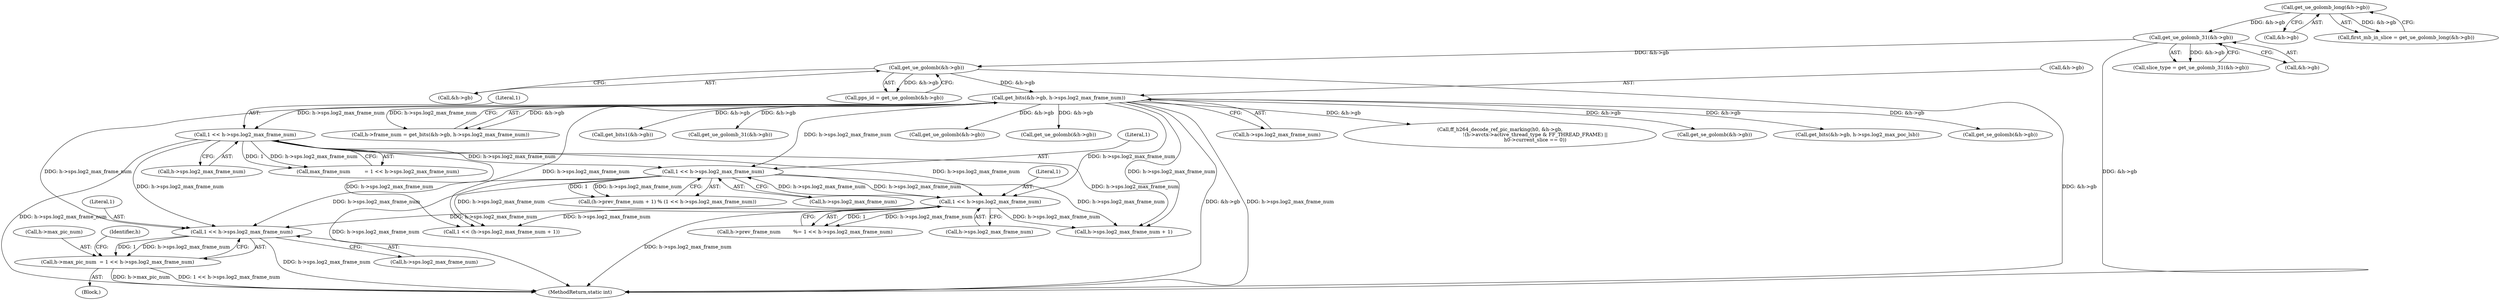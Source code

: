 digraph "0_FFmpeg_29ffeef5e73b8f41ff3a3f2242d356759c66f91f@pointer" {
"1002074" [label="(Call,1 << h->sps.log2_max_frame_num)"];
"1001470" [label="(Call,1 << h->sps.log2_max_frame_num)"];
"1000997" [label="(Call,get_bits(&h->gb, h->sps.log2_max_frame_num))"];
"1000300" [label="(Call,get_ue_golomb(&h->gb))"];
"1000230" [label="(Call,get_ue_golomb_31(&h->gb))"];
"1000168" [label="(Call,get_ue_golomb_long(&h->gb))"];
"1001547" [label="(Call,1 << h->sps.log2_max_frame_num)"];
"1001208" [label="(Call,1 << h->sps.log2_max_frame_num)"];
"1002070" [label="(Call,h->max_pic_num  = 1 << h->sps.log2_max_frame_num)"];
"1002075" [label="(Literal,1)"];
"1002402" [label="(Call,ff_h264_decode_ref_pic_marking(h0, &h->gb,\n                                             !(h->avctx->active_thread_type & FF_THREAD_FRAME) ||\n                                             h0->current_slice == 0))"];
"1000301" [label="(Call,&h->gb)"];
"1001209" [label="(Literal,1)"];
"1000228" [label="(Call,slice_type = get_ue_golomb_31(&h->gb))"];
"1002071" [label="(Call,h->max_pic_num)"];
"1001002" [label="(Call,h->sps.log2_max_frame_num)"];
"1000230" [label="(Call,get_ue_golomb_31(&h->gb))"];
"1002529" [label="(Call,get_se_golomb(&h->gb))"];
"1002131" [label="(Call,get_bits(&h->gb, h->sps.log2_max_poc_lsb))"];
"1001548" [label="(Literal,1)"];
"1000998" [label="(Call,&h->gb)"];
"1000231" [label="(Call,&h->gb)"];
"1002098" [label="(Call,1 << (h->sps.log2_max_frame_num + 1))"];
"1002062" [label="(Block,)"];
"1002100" [label="(Call,h->sps.log2_max_frame_num + 1)"];
"1000298" [label="(Call,pps_id = get_ue_golomb(&h->gb))"];
"1000168" [label="(Call,get_ue_golomb_long(&h->gb))"];
"1001547" [label="(Call,1 << h->sps.log2_max_frame_num)"];
"1002186" [label="(Call,get_se_golomb(&h->gb))"];
"1001549" [label="(Call,h->sps.log2_max_frame_num)"];
"1001464" [label="(Call,(h->prev_frame_num + 1) % (1 << h->sps.log2_max_frame_num))"];
"1001206" [label="(Call,max_frame_num         = 1 << h->sps.log2_max_frame_num)"];
"1000169" [label="(Call,&h->gb)"];
"1002076" [label="(Call,h->sps.log2_max_frame_num)"];
"1002110" [label="(Identifier,h)"];
"1000993" [label="(Call,h->frame_num = get_bits(&h->gb, h->sps.log2_max_frame_num))"];
"1001073" [label="(Call,get_bits1(&h->gb))"];
"1003426" [label="(MethodReturn,static int)"];
"1002074" [label="(Call,1 << h->sps.log2_max_frame_num)"];
"1001208" [label="(Call,1 << h->sps.log2_max_frame_num)"];
"1001210" [label="(Call,h->sps.log2_max_frame_num)"];
"1002493" [label="(Call,get_ue_golomb_31(&h->gb))"];
"1001543" [label="(Call,h->prev_frame_num        %= 1 << h->sps.log2_max_frame_num)"];
"1002070" [label="(Call,h->max_pic_num  = 1 << h->sps.log2_max_frame_num)"];
"1001472" [label="(Call,h->sps.log2_max_frame_num)"];
"1001470" [label="(Call,1 << h->sps.log2_max_frame_num)"];
"1000166" [label="(Call,first_mb_in_slice = get_ue_golomb_long(&h->gb))"];
"1001471" [label="(Literal,1)"];
"1002239" [label="(Call,get_ue_golomb(&h->gb))"];
"1000300" [label="(Call,get_ue_golomb(&h->gb))"];
"1000997" [label="(Call,get_bits(&h->gb, h->sps.log2_max_frame_num))"];
"1002113" [label="(Call,get_ue_golomb(&h->gb))"];
"1002074" -> "1002070"  [label="AST: "];
"1002074" -> "1002076"  [label="CFG: "];
"1002075" -> "1002074"  [label="AST: "];
"1002076" -> "1002074"  [label="AST: "];
"1002070" -> "1002074"  [label="CFG: "];
"1002074" -> "1003426"  [label="DDG: h->sps.log2_max_frame_num"];
"1002074" -> "1002070"  [label="DDG: 1"];
"1002074" -> "1002070"  [label="DDG: h->sps.log2_max_frame_num"];
"1001470" -> "1002074"  [label="DDG: h->sps.log2_max_frame_num"];
"1000997" -> "1002074"  [label="DDG: h->sps.log2_max_frame_num"];
"1001547" -> "1002074"  [label="DDG: h->sps.log2_max_frame_num"];
"1001208" -> "1002074"  [label="DDG: h->sps.log2_max_frame_num"];
"1001470" -> "1001464"  [label="AST: "];
"1001470" -> "1001472"  [label="CFG: "];
"1001471" -> "1001470"  [label="AST: "];
"1001472" -> "1001470"  [label="AST: "];
"1001464" -> "1001470"  [label="CFG: "];
"1001470" -> "1003426"  [label="DDG: h->sps.log2_max_frame_num"];
"1001470" -> "1001464"  [label="DDG: 1"];
"1001470" -> "1001464"  [label="DDG: h->sps.log2_max_frame_num"];
"1000997" -> "1001470"  [label="DDG: h->sps.log2_max_frame_num"];
"1001547" -> "1001470"  [label="DDG: h->sps.log2_max_frame_num"];
"1001208" -> "1001470"  [label="DDG: h->sps.log2_max_frame_num"];
"1001470" -> "1001547"  [label="DDG: h->sps.log2_max_frame_num"];
"1001470" -> "1002098"  [label="DDG: h->sps.log2_max_frame_num"];
"1001470" -> "1002100"  [label="DDG: h->sps.log2_max_frame_num"];
"1000997" -> "1000993"  [label="AST: "];
"1000997" -> "1001002"  [label="CFG: "];
"1000998" -> "1000997"  [label="AST: "];
"1001002" -> "1000997"  [label="AST: "];
"1000993" -> "1000997"  [label="CFG: "];
"1000997" -> "1003426"  [label="DDG: &h->gb"];
"1000997" -> "1003426"  [label="DDG: h->sps.log2_max_frame_num"];
"1000997" -> "1000993"  [label="DDG: &h->gb"];
"1000997" -> "1000993"  [label="DDG: h->sps.log2_max_frame_num"];
"1000300" -> "1000997"  [label="DDG: &h->gb"];
"1000997" -> "1001073"  [label="DDG: &h->gb"];
"1000997" -> "1001208"  [label="DDG: h->sps.log2_max_frame_num"];
"1000997" -> "1001547"  [label="DDG: h->sps.log2_max_frame_num"];
"1000997" -> "1002098"  [label="DDG: h->sps.log2_max_frame_num"];
"1000997" -> "1002100"  [label="DDG: h->sps.log2_max_frame_num"];
"1000997" -> "1002113"  [label="DDG: &h->gb"];
"1000997" -> "1002131"  [label="DDG: &h->gb"];
"1000997" -> "1002186"  [label="DDG: &h->gb"];
"1000997" -> "1002239"  [label="DDG: &h->gb"];
"1000997" -> "1002402"  [label="DDG: &h->gb"];
"1000997" -> "1002493"  [label="DDG: &h->gb"];
"1000997" -> "1002529"  [label="DDG: &h->gb"];
"1000300" -> "1000298"  [label="AST: "];
"1000300" -> "1000301"  [label="CFG: "];
"1000301" -> "1000300"  [label="AST: "];
"1000298" -> "1000300"  [label="CFG: "];
"1000300" -> "1003426"  [label="DDG: &h->gb"];
"1000300" -> "1000298"  [label="DDG: &h->gb"];
"1000230" -> "1000300"  [label="DDG: &h->gb"];
"1000230" -> "1000228"  [label="AST: "];
"1000230" -> "1000231"  [label="CFG: "];
"1000231" -> "1000230"  [label="AST: "];
"1000228" -> "1000230"  [label="CFG: "];
"1000230" -> "1003426"  [label="DDG: &h->gb"];
"1000230" -> "1000228"  [label="DDG: &h->gb"];
"1000168" -> "1000230"  [label="DDG: &h->gb"];
"1000168" -> "1000166"  [label="AST: "];
"1000168" -> "1000169"  [label="CFG: "];
"1000169" -> "1000168"  [label="AST: "];
"1000166" -> "1000168"  [label="CFG: "];
"1000168" -> "1000166"  [label="DDG: &h->gb"];
"1001547" -> "1001543"  [label="AST: "];
"1001547" -> "1001549"  [label="CFG: "];
"1001548" -> "1001547"  [label="AST: "];
"1001549" -> "1001547"  [label="AST: "];
"1001543" -> "1001547"  [label="CFG: "];
"1001547" -> "1003426"  [label="DDG: h->sps.log2_max_frame_num"];
"1001547" -> "1001543"  [label="DDG: 1"];
"1001547" -> "1001543"  [label="DDG: h->sps.log2_max_frame_num"];
"1001208" -> "1001547"  [label="DDG: h->sps.log2_max_frame_num"];
"1001547" -> "1002098"  [label="DDG: h->sps.log2_max_frame_num"];
"1001547" -> "1002100"  [label="DDG: h->sps.log2_max_frame_num"];
"1001208" -> "1001206"  [label="AST: "];
"1001208" -> "1001210"  [label="CFG: "];
"1001209" -> "1001208"  [label="AST: "];
"1001210" -> "1001208"  [label="AST: "];
"1001206" -> "1001208"  [label="CFG: "];
"1001208" -> "1003426"  [label="DDG: h->sps.log2_max_frame_num"];
"1001208" -> "1001206"  [label="DDG: 1"];
"1001208" -> "1001206"  [label="DDG: h->sps.log2_max_frame_num"];
"1001208" -> "1002098"  [label="DDG: h->sps.log2_max_frame_num"];
"1001208" -> "1002100"  [label="DDG: h->sps.log2_max_frame_num"];
"1002070" -> "1002062"  [label="AST: "];
"1002071" -> "1002070"  [label="AST: "];
"1002110" -> "1002070"  [label="CFG: "];
"1002070" -> "1003426"  [label="DDG: h->max_pic_num"];
"1002070" -> "1003426"  [label="DDG: 1 << h->sps.log2_max_frame_num"];
}
